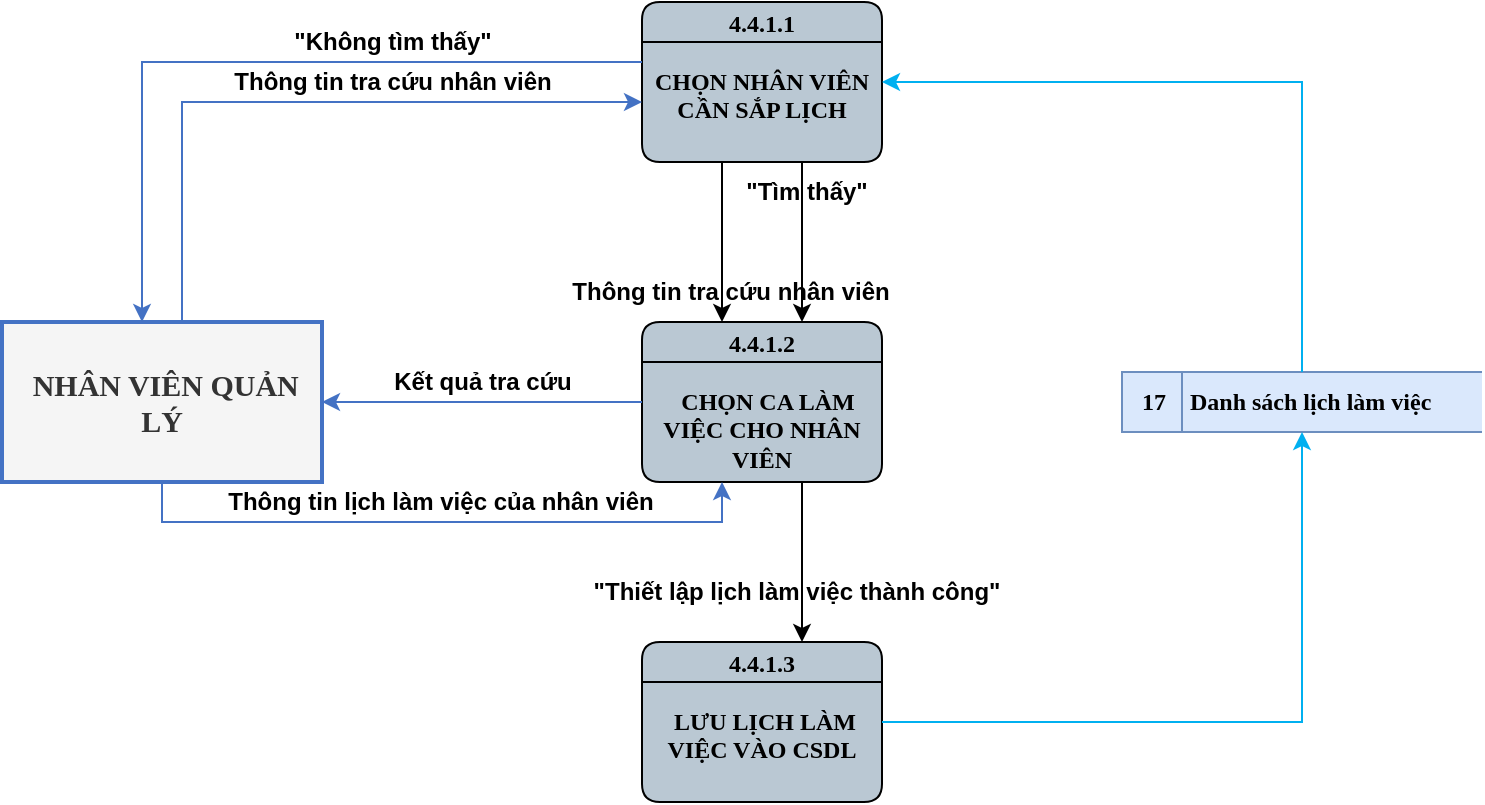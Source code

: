 <mxfile version="21.6.5" type="device" pages="4">
  <diagram name="4.4.1" id="JnvtpGT9tcLDdcPWGsW9">
    <mxGraphModel dx="1050" dy="671" grid="1" gridSize="10" guides="1" tooltips="1" connect="0" arrows="0" fold="1" page="0" pageScale="1" pageWidth="850" pageHeight="1100" math="0" shadow="0">
      <root>
        <mxCell id="0" />
        <mxCell id="1" parent="0" />
        <mxCell id="6uONqEX3iNk8hJRzGc-R-1" value="4.4.1.1&#xa;&#xa;CHỌN NHÂN VIÊN CẦN SẮP LỊCH" style="swimlane;fontStyle=1;childLayout=stackLayout;horizontal=1;startSize=20;fillColor=#bac8d3;horizontalStack=0;resizeParent=1;resizeParentMax=0;resizeLast=0;collapsible=0;marginBottom=0;swimlaneFillColor=#bac8d3;fontSize=12;whiteSpace=wrap;gradientColor=none;rounded=1;glass=0;verticalAlign=top;spacing=-1;fontFamily=Times New Roman;" parent="1" vertex="1">
          <mxGeometry x="480" y="320" width="120" height="80" as="geometry" />
        </mxCell>
        <mxCell id="6uONqEX3iNk8hJRzGc-R-2" value="&amp;nbsp;NHÂN VIÊN QUẢN LÝ" style="html=1;dashed=0;whiteSpace=wrap;fontStyle=1;fillColor=#f5f5f5;fontColor=#333333;strokeColor=#4472C4;strokeWidth=2;fontFamily=Times New Roman;fontSize=15;" parent="1" vertex="1">
          <mxGeometry x="160" y="480" width="160" height="80" as="geometry" />
        </mxCell>
        <mxCell id="6uONqEX3iNk8hJRzGc-R-3" value="17&lt;span style=&quot;white-space: pre;&quot;&gt;&#x9;&lt;/span&gt;Danh sách lịch làm việc" style="html=1;dashed=0;whiteSpace=wrap;shape=mxgraph.dfd.dataStoreID;align=left;spacingLeft=8;points=[[0,0],[0.5,0],[1,0],[0,0.5],[1,0.5],[0,1],[0.5,1],[1,1]];fontSize=12;verticalAlign=middle;fillColor=#dae8fc;fontStyle=1;labelBackgroundColor=none;fontFamily=Times New Roman;strokeColor=#6c8ebf;" parent="1" vertex="1">
          <mxGeometry x="720" y="505" width="180" height="30" as="geometry" />
        </mxCell>
        <mxCell id="6uONqEX3iNk8hJRzGc-R-7" value="4.4.1.2&#xa;&#xa;  CHỌN CA LÀM VIỆC CHO NHÂN VIÊN" style="swimlane;fontStyle=1;childLayout=stackLayout;horizontal=1;startSize=20;fillColor=#bac8d3;horizontalStack=0;resizeParent=1;resizeParentMax=0;resizeLast=0;collapsible=0;marginBottom=0;swimlaneFillColor=#bac8d3;fontSize=12;whiteSpace=wrap;gradientColor=none;rounded=1;glass=0;verticalAlign=top;spacing=-1;fontFamily=Times New Roman;" parent="1" vertex="1">
          <mxGeometry x="480" y="480" width="120" height="80" as="geometry" />
        </mxCell>
        <mxCell id="6uONqEX3iNk8hJRzGc-R-8" value="4.4.1.3&#xa;&#xa; LƯU LỊCH LÀM VIỆC VÀO CSDL" style="swimlane;fontStyle=1;childLayout=stackLayout;horizontal=1;startSize=20;fillColor=#bac8d3;horizontalStack=0;resizeParent=1;resizeParentMax=0;resizeLast=0;collapsible=0;marginBottom=0;swimlaneFillColor=#bac8d3;fontSize=12;whiteSpace=wrap;gradientColor=none;rounded=1;glass=0;verticalAlign=top;spacing=-1;fontFamily=Times New Roman;" parent="1" vertex="1">
          <mxGeometry x="480" y="640" width="120" height="80" as="geometry" />
        </mxCell>
        <mxCell id="6uONqEX3iNk8hJRzGc-R-9" value="" style="endArrow=classic;html=1;rounded=0;edgeStyle=orthogonalEdgeStyle;strokeColor=#4472C4;fontSize=15;jumpStyle=arc;fontFamily=Times New Roman;fontStyle=1;" parent="1" source="6uONqEX3iNk8hJRzGc-R-2" target="6uONqEX3iNk8hJRzGc-R-1" edge="1">
          <mxGeometry width="50" height="50" relative="1" as="geometry">
            <mxPoint x="200" y="460" as="sourcePoint" />
            <mxPoint x="430" y="340" as="targetPoint" />
            <Array as="points">
              <mxPoint x="250" y="370" />
            </Array>
          </mxGeometry>
        </mxCell>
        <mxCell id="6uONqEX3iNk8hJRzGc-R-11" value="" style="endArrow=classic;html=1;rounded=0;edgeStyle=orthogonalEdgeStyle;strokeColor=#4472C4;fontSize=15;jumpStyle=arc;fontFamily=Times New Roman;fontStyle=1;" parent="1" source="6uONqEX3iNk8hJRzGc-R-1" target="6uONqEX3iNk8hJRzGc-R-2" edge="1">
          <mxGeometry width="50" height="50" relative="1" as="geometry">
            <mxPoint x="490" y="360" as="sourcePoint" />
            <mxPoint x="240" y="490" as="targetPoint" />
            <Array as="points">
              <mxPoint x="230" y="350" />
            </Array>
          </mxGeometry>
        </mxCell>
        <mxCell id="6uONqEX3iNk8hJRzGc-R-12" value="" style="endArrow=classic;html=1;rounded=0;edgeStyle=orthogonalEdgeStyle;strokeColor=#00b0f0;fontSize=15;jumpStyle=arc;fontFamily=Times New Roman;fontStyle=1" parent="1" source="6uONqEX3iNk8hJRzGc-R-3" target="6uONqEX3iNk8hJRzGc-R-1" edge="1">
          <mxGeometry width="50" height="50" relative="1" as="geometry">
            <mxPoint x="810" y="515" as="sourcePoint" />
            <mxPoint x="610" y="355" as="targetPoint" />
            <Array as="points">
              <mxPoint x="810" y="360" />
            </Array>
          </mxGeometry>
        </mxCell>
        <mxCell id="6uONqEX3iNk8hJRzGc-R-13" value="&quot;Không tìm thấy&quot;" style="text;html=1;align=center;verticalAlign=middle;resizable=0;points=[];autosize=1;strokeColor=none;fillColor=none;fontSize=12;fontStyle=1" parent="1" vertex="1">
          <mxGeometry x="295" y="325" width="120" height="30" as="geometry" />
        </mxCell>
        <mxCell id="6uONqEX3iNk8hJRzGc-R-14" value="Thông tin tra cứu nhân viên" style="text;html=1;align=center;verticalAlign=middle;resizable=0;points=[];autosize=1;strokeColor=none;fillColor=none;fontSize=12;fontStyle=1" parent="1" vertex="1">
          <mxGeometry x="265" y="345" width="180" height="30" as="geometry" />
        </mxCell>
        <mxCell id="6uONqEX3iNk8hJRzGc-R-16" value="" style="endArrow=classic;html=1;rounded=0;edgeStyle=orthogonalEdgeStyle;strokeColor=#000000;fontSize=15;jumpStyle=arc;fontFamily=Times New Roman;fontStyle=1" parent="1" source="6uONqEX3iNk8hJRzGc-R-1" target="6uONqEX3iNk8hJRzGc-R-7" edge="1">
          <mxGeometry width="50" height="50" relative="1" as="geometry">
            <mxPoint x="810" y="515" as="sourcePoint" />
            <mxPoint x="610" y="380" as="targetPoint" />
            <Array as="points">
              <mxPoint x="560" y="440" />
              <mxPoint x="560" y="440" />
            </Array>
          </mxGeometry>
        </mxCell>
        <mxCell id="6uONqEX3iNk8hJRzGc-R-17" value="" style="endArrow=classic;html=1;rounded=0;edgeStyle=orthogonalEdgeStyle;strokeColor=#000000;fontSize=15;jumpStyle=arc;fontFamily=Times New Roman;fontStyle=1" parent="1" source="6uONqEX3iNk8hJRzGc-R-1" target="6uONqEX3iNk8hJRzGc-R-7" edge="1">
          <mxGeometry width="50" height="50" relative="1" as="geometry">
            <mxPoint x="520" y="400" as="sourcePoint" />
            <mxPoint x="520" y="480" as="targetPoint" />
            <Array as="points">
              <mxPoint x="520" y="440" />
              <mxPoint x="520" y="440" />
            </Array>
          </mxGeometry>
        </mxCell>
        <mxCell id="6uONqEX3iNk8hJRzGc-R-18" value="&quot;Tìm thấy&quot;" style="text;html=1;align=center;verticalAlign=middle;resizable=0;points=[];autosize=1;strokeColor=none;fillColor=none;fontSize=12;fontStyle=1" parent="1" vertex="1">
          <mxGeometry x="522" y="400" width="80" height="30" as="geometry" />
        </mxCell>
        <mxCell id="6uONqEX3iNk8hJRzGc-R-19" value="Thông tin tra cứu nhân viên" style="text;html=1;align=center;verticalAlign=middle;resizable=0;points=[];autosize=1;strokeColor=none;fillColor=none;fontSize=12;fontStyle=1" parent="1" vertex="1">
          <mxGeometry x="434" y="450" width="180" height="30" as="geometry" />
        </mxCell>
        <mxCell id="6uONqEX3iNk8hJRzGc-R-20" value="" style="endArrow=classic;html=1;rounded=0;edgeStyle=orthogonalEdgeStyle;strokeColor=#4472C4;fontSize=15;jumpStyle=arc;fontFamily=Times New Roman;fontStyle=1;" parent="1" source="6uONqEX3iNk8hJRzGc-R-7" target="6uONqEX3iNk8hJRzGc-R-2" edge="1">
          <mxGeometry width="50" height="50" relative="1" as="geometry">
            <mxPoint x="590" y="505" as="sourcePoint" />
            <mxPoint x="360" y="615" as="targetPoint" />
            <Array as="points">
              <mxPoint x="400" y="520" />
              <mxPoint x="400" y="520" />
            </Array>
          </mxGeometry>
        </mxCell>
        <mxCell id="6uONqEX3iNk8hJRzGc-R-21" value="Kết quả tra cứu" style="text;html=1;align=center;verticalAlign=middle;resizable=0;points=[];autosize=1;strokeColor=none;fillColor=none;fontSize=12;fontStyle=1" parent="1" vertex="1">
          <mxGeometry x="345" y="495" width="110" height="30" as="geometry" />
        </mxCell>
        <mxCell id="6uONqEX3iNk8hJRzGc-R-22" value="" style="endArrow=classic;html=1;rounded=0;edgeStyle=orthogonalEdgeStyle;strokeColor=#4472C4;fontSize=15;jumpStyle=arc;fontFamily=Times New Roman;fontStyle=1;" parent="1" source="6uONqEX3iNk8hJRzGc-R-2" target="6uONqEX3iNk8hJRzGc-R-7" edge="1">
          <mxGeometry width="50" height="50" relative="1" as="geometry">
            <mxPoint x="330" y="530" as="sourcePoint" />
            <mxPoint x="490" y="530" as="targetPoint" />
            <Array as="points">
              <mxPoint x="240" y="580" />
              <mxPoint x="520" y="580" />
            </Array>
          </mxGeometry>
        </mxCell>
        <mxCell id="6uONqEX3iNk8hJRzGc-R-23" value="Thông tin lịch làm việc của nhân viên" style="text;html=1;align=center;verticalAlign=middle;resizable=0;points=[];autosize=1;strokeColor=none;fillColor=none;fontSize=12;fontStyle=1" parent="1" vertex="1">
          <mxGeometry x="259" y="555" width="240" height="30" as="geometry" />
        </mxCell>
        <mxCell id="6uONqEX3iNk8hJRzGc-R-24" value="" style="endArrow=classic;html=1;rounded=0;edgeStyle=orthogonalEdgeStyle;strokeColor=#000000;fontSize=15;jumpStyle=arc;fontFamily=Times New Roman;fontStyle=1" parent="1" source="6uONqEX3iNk8hJRzGc-R-7" target="6uONqEX3iNk8hJRzGc-R-8" edge="1">
          <mxGeometry width="50" height="50" relative="1" as="geometry">
            <mxPoint x="561.58" y="560" as="sourcePoint" />
            <mxPoint x="561.58" y="640" as="targetPoint" />
            <Array as="points">
              <mxPoint x="560" y="600" />
              <mxPoint x="560" y="600" />
            </Array>
          </mxGeometry>
        </mxCell>
        <mxCell id="6uONqEX3iNk8hJRzGc-R-25" value="&quot;Thiết lập lịch làm việc thành công&quot;" style="text;html=1;align=center;verticalAlign=middle;resizable=0;points=[];autosize=1;strokeColor=none;fillColor=none;fontSize=12;fontStyle=1" parent="1" vertex="1">
          <mxGeometry x="442" y="600" width="230" height="30" as="geometry" />
        </mxCell>
        <mxCell id="6uONqEX3iNk8hJRzGc-R-26" value="" style="endArrow=classic;html=1;rounded=0;edgeStyle=orthogonalEdgeStyle;strokeColor=#00b0f0;fontSize=15;jumpStyle=arc;fontFamily=Times New Roman;fontStyle=1" parent="1" source="6uONqEX3iNk8hJRzGc-R-8" target="6uONqEX3iNk8hJRzGc-R-3" edge="1">
          <mxGeometry width="50" height="50" relative="1" as="geometry">
            <mxPoint x="880" y="745" as="sourcePoint" />
            <mxPoint x="680" y="610" as="targetPoint" />
            <Array as="points">
              <mxPoint x="810" y="680" />
            </Array>
          </mxGeometry>
        </mxCell>
      </root>
    </mxGraphModel>
  </diagram>
  <diagram id="v4bJjH0k2Km1mgT4GBf-" name="4.4.2">
    <mxGraphModel dx="1050" dy="671" grid="1" gridSize="10" guides="1" tooltips="1" connect="0" arrows="0" fold="1" page="0" pageScale="1" pageWidth="850" pageHeight="1100" math="0" shadow="0">
      <root>
        <mxCell id="0" />
        <mxCell id="1" parent="0" />
        <mxCell id="IzrrSPhN7uE3m-Xx5u86-1" value="4.4.2.1&#xa;&#xa;TÌM NHÂN VIÊN CẦN CHỈNH SỬA LỊCH" style="swimlane;fontStyle=1;childLayout=stackLayout;horizontal=1;startSize=20;fillColor=#bac8d3;horizontalStack=0;resizeParent=1;resizeParentMax=0;resizeLast=0;collapsible=0;marginBottom=0;swimlaneFillColor=#bac8d3;fontSize=12;whiteSpace=wrap;gradientColor=none;rounded=1;glass=0;verticalAlign=top;spacing=-1;fontFamily=Times New Roman;" parent="1" vertex="1">
          <mxGeometry x="480" y="320" width="120" height="80" as="geometry" />
        </mxCell>
        <mxCell id="IzrrSPhN7uE3m-Xx5u86-2" value="&amp;nbsp;NHÂN VIÊN QUẢN LÝ" style="html=1;dashed=0;whiteSpace=wrap;fontStyle=1;fillColor=#f5f5f5;fontColor=#333333;strokeColor=#4472C4;strokeWidth=2;fontFamily=Times New Roman;fontSize=15;" parent="1" vertex="1">
          <mxGeometry x="160" y="400" width="160" height="80" as="geometry" />
        </mxCell>
        <mxCell id="IzrrSPhN7uE3m-Xx5u86-3" value="17&lt;span style=&quot;white-space: pre;&quot;&gt;&#x9;&lt;/span&gt;Danh sách lịch làm việc" style="html=1;dashed=0;whiteSpace=wrap;shape=mxgraph.dfd.dataStoreID;align=left;spacingLeft=8;points=[[0,0],[0.5,0],[1,0],[0,0.5],[1,0.5],[0,1],[0.5,1],[1,1]];fontSize=12;verticalAlign=middle;fillColor=#dae8fc;fontStyle=1;labelBackgroundColor=none;fontFamily=Times New Roman;strokeColor=#6c8ebf;" parent="1" vertex="1">
          <mxGeometry x="720" y="425" width="180" height="30" as="geometry" />
        </mxCell>
        <mxCell id="IzrrSPhN7uE3m-Xx5u86-4" value="" style="endArrow=classic;html=1;rounded=0;edgeStyle=orthogonalEdgeStyle;strokeColor=#00b0f0;fontSize=15;jumpStyle=arc;fontFamily=Times New Roman;fontStyle=1" parent="1" source="IzrrSPhN7uE3m-Xx5u86-3" target="IzrrSPhN7uE3m-Xx5u86-1" edge="1">
          <mxGeometry width="50" height="50" relative="1" as="geometry">
            <mxPoint x="850" y="500" as="sourcePoint" />
            <mxPoint x="640" y="355" as="targetPoint" />
            <Array as="points">
              <mxPoint x="810" y="360" />
            </Array>
          </mxGeometry>
        </mxCell>
        <mxCell id="IzrrSPhN7uE3m-Xx5u86-5" value="" style="endArrow=classic;html=1;rounded=0;edgeStyle=orthogonalEdgeStyle;strokeColor=#000000;fontSize=15;jumpStyle=arc;fontFamily=Times New Roman;fontStyle=1" parent="1" source="IzrrSPhN7uE3m-Xx5u86-1" target="IzrrSPhN7uE3m-Xx5u86-8" edge="1">
          <mxGeometry width="50" height="50" relative="1" as="geometry">
            <mxPoint x="539.58" y="410" as="sourcePoint" />
            <mxPoint x="539.58" y="490" as="targetPoint" />
            <Array as="points">
              <mxPoint x="560" y="440" />
              <mxPoint x="560" y="440" />
            </Array>
          </mxGeometry>
        </mxCell>
        <mxCell id="IzrrSPhN7uE3m-Xx5u86-6" value="" style="endArrow=classic;html=1;rounded=0;edgeStyle=orthogonalEdgeStyle;strokeColor=#4472C4;fontSize=15;jumpStyle=arc;fontFamily=Times New Roman;fontStyle=1;" parent="1" source="IzrrSPhN7uE3m-Xx5u86-2" target="IzrrSPhN7uE3m-Xx5u86-1" edge="1">
          <mxGeometry width="50" height="50" relative="1" as="geometry">
            <mxPoint x="270" y="380" as="sourcePoint" />
            <mxPoint x="430" y="380" as="targetPoint" />
            <Array as="points">
              <mxPoint x="260" y="370" />
            </Array>
          </mxGeometry>
        </mxCell>
        <mxCell id="IzrrSPhN7uE3m-Xx5u86-7" value="Thông tin tra cứu nhân viên" style="text;html=1;align=center;verticalAlign=middle;resizable=0;points=[];autosize=1;strokeColor=none;fillColor=none;fontSize=12;fontStyle=1" parent="1" vertex="1">
          <mxGeometry x="265" y="345" width="180" height="30" as="geometry" />
        </mxCell>
        <mxCell id="IzrrSPhN7uE3m-Xx5u86-8" value="4.4.2.2&#xa;&#xa;CẬP NHẬT LỊCH LÀM VIỆC NHÂN VIÊN" style="swimlane;fontStyle=1;childLayout=stackLayout;horizontal=1;startSize=20;fillColor=#bac8d3;horizontalStack=0;resizeParent=1;resizeParentMax=0;resizeLast=0;collapsible=0;marginBottom=0;swimlaneFillColor=#bac8d3;fontSize=12;whiteSpace=wrap;gradientColor=none;rounded=1;glass=0;verticalAlign=top;spacing=-1;fontFamily=Times New Roman;" parent="1" vertex="1">
          <mxGeometry x="480" y="480" width="120" height="80" as="geometry" />
        </mxCell>
        <mxCell id="IzrrSPhN7uE3m-Xx5u86-9" value="" style="endArrow=classic;html=1;rounded=0;edgeStyle=orthogonalEdgeStyle;strokeColor=#000000;fontSize=15;jumpStyle=arc;fontFamily=Times New Roman;fontStyle=1" parent="1" source="IzrrSPhN7uE3m-Xx5u86-1" target="IzrrSPhN7uE3m-Xx5u86-8" edge="1">
          <mxGeometry width="50" height="50" relative="1" as="geometry">
            <mxPoint x="520" y="400" as="sourcePoint" />
            <mxPoint x="520" y="480" as="targetPoint" />
            <Array as="points">
              <mxPoint x="520" y="440" />
              <mxPoint x="520" y="440" />
            </Array>
          </mxGeometry>
        </mxCell>
        <mxCell id="IzrrSPhN7uE3m-Xx5u86-10" value="" style="endArrow=classic;html=1;rounded=0;edgeStyle=orthogonalEdgeStyle;strokeColor=#4472C4;fontSize=15;jumpStyle=arc;fontFamily=Times New Roman;fontStyle=1;" parent="1" source="IzrrSPhN7uE3m-Xx5u86-1" target="IzrrSPhN7uE3m-Xx5u86-2" edge="1">
          <mxGeometry width="50" height="50" relative="1" as="geometry">
            <mxPoint x="450" y="350" as="sourcePoint" />
            <mxPoint x="230" y="380" as="targetPoint" />
            <Array as="points">
              <mxPoint x="220" y="350" />
            </Array>
          </mxGeometry>
        </mxCell>
        <mxCell id="IzrrSPhN7uE3m-Xx5u86-11" value="&quot;Không tìm thấy&quot;" style="text;html=1;align=center;verticalAlign=middle;resizable=0;points=[];autosize=1;strokeColor=none;fillColor=none;fontSize=12;fontStyle=1" parent="1" vertex="1">
          <mxGeometry x="295" y="325" width="120" height="30" as="geometry" />
        </mxCell>
        <mxCell id="IzrrSPhN7uE3m-Xx5u86-12" value="&quot;Tìm thấy&quot;" style="text;html=1;align=center;verticalAlign=middle;resizable=0;points=[];autosize=1;strokeColor=none;fillColor=none;fontSize=12;fontStyle=1" parent="1" vertex="1">
          <mxGeometry x="522" y="400" width="80" height="30" as="geometry" />
        </mxCell>
        <mxCell id="IzrrSPhN7uE3m-Xx5u86-13" value="Thông tin tra cứu nhân viên" style="text;html=1;align=center;verticalAlign=middle;resizable=0;points=[];autosize=1;strokeColor=none;fillColor=none;fontSize=12;fontStyle=1" parent="1" vertex="1">
          <mxGeometry x="434" y="450" width="180" height="30" as="geometry" />
        </mxCell>
        <mxCell id="IzrrSPhN7uE3m-Xx5u86-14" value="" style="endArrow=classic;html=1;rounded=0;edgeStyle=orthogonalEdgeStyle;strokeColor=#4472C4;fontSize=15;jumpStyle=arc;fontFamily=Times New Roman;fontStyle=1;" parent="1" source="IzrrSPhN7uE3m-Xx5u86-2" target="IzrrSPhN7uE3m-Xx5u86-8" edge="1">
          <mxGeometry width="50" height="50" relative="1" as="geometry">
            <mxPoint x="260" y="535" as="sourcePoint" />
            <mxPoint x="480" y="505" as="targetPoint" />
            <Array as="points">
              <mxPoint x="260" y="510" />
            </Array>
          </mxGeometry>
        </mxCell>
        <mxCell id="IzrrSPhN7uE3m-Xx5u86-15" value="" style="endArrow=classic;html=1;rounded=0;edgeStyle=orthogonalEdgeStyle;strokeColor=#4472C4;fontSize=15;jumpStyle=arc;fontFamily=Times New Roman;fontStyle=1;" parent="1" source="IzrrSPhN7uE3m-Xx5u86-8" target="IzrrSPhN7uE3m-Xx5u86-2" edge="1">
          <mxGeometry width="50" height="50" relative="1" as="geometry">
            <mxPoint x="440" y="525" as="sourcePoint" />
            <mxPoint x="220" y="500" as="targetPoint" />
            <Array as="points">
              <mxPoint x="220" y="530" />
            </Array>
          </mxGeometry>
        </mxCell>
        <mxCell id="IzrrSPhN7uE3m-Xx5u86-16" value="Thông tin lịch làm việc mới của nhân viên" style="text;html=1;align=center;verticalAlign=middle;resizable=0;points=[];autosize=1;strokeColor=none;fillColor=none;fontSize=12;fontStyle=1" parent="1" vertex="1">
          <mxGeometry x="230" y="485" width="260" height="30" as="geometry" />
        </mxCell>
        <mxCell id="IzrrSPhN7uE3m-Xx5u86-17" value="Kết quả tra cứu nhân viên" style="text;html=1;align=center;verticalAlign=middle;resizable=0;points=[];autosize=1;strokeColor=none;fillColor=none;fontSize=12;fontStyle=1" parent="1" vertex="1">
          <mxGeometry x="270" y="505" width="170" height="30" as="geometry" />
        </mxCell>
        <mxCell id="IzrrSPhN7uE3m-Xx5u86-18" value="" style="endArrow=classic;html=1;rounded=0;edgeStyle=orthogonalEdgeStyle;strokeColor=#00b0f0;fontSize=15;jumpStyle=arc;fontFamily=Times New Roman;fontStyle=1" parent="1" source="IzrrSPhN7uE3m-Xx5u86-3" target="IzrrSPhN7uE3m-Xx5u86-8" edge="1">
          <mxGeometry width="50" height="50" relative="1" as="geometry">
            <mxPoint x="840" y="550" as="sourcePoint" />
            <mxPoint x="630" y="485" as="targetPoint" />
            <Array as="points">
              <mxPoint x="800" y="510" />
            </Array>
          </mxGeometry>
        </mxCell>
        <mxCell id="IzrrSPhN7uE3m-Xx5u86-19" value="" style="endArrow=classic;html=1;rounded=0;edgeStyle=orthogonalEdgeStyle;strokeColor=#00b0f0;fontSize=15;jumpStyle=arc;fontFamily=Times New Roman;fontStyle=1" parent="1" source="IzrrSPhN7uE3m-Xx5u86-8" target="IzrrSPhN7uE3m-Xx5u86-3" edge="1">
          <mxGeometry width="50" height="50" relative="1" as="geometry">
            <mxPoint x="610" y="520" as="sourcePoint" />
            <mxPoint x="810" y="465" as="targetPoint" />
            <Array as="points">
              <mxPoint x="820" y="530" />
            </Array>
          </mxGeometry>
        </mxCell>
      </root>
    </mxGraphModel>
  </diagram>
  <diagram id="9a6Mp2pnD1gN9Z0QHVOQ" name="4.4.3">
    <mxGraphModel dx="1050" dy="671" grid="1" gridSize="10" guides="1" tooltips="1" connect="0" arrows="0" fold="1" page="0" pageScale="1" pageWidth="850" pageHeight="1100" math="0" shadow="0">
      <root>
        <mxCell id="0" />
        <mxCell id="1" parent="0" />
        <mxCell id="CO_0ZxkutQb0IZOQ1QrQ-1" value="4.4.3.1&#xa;&#xa;TÌM NHÂN VIÊN CẦN XÓA LỊCH" style="swimlane;fontStyle=1;childLayout=stackLayout;horizontal=1;startSize=20;fillColor=#bac8d3;horizontalStack=0;resizeParent=1;resizeParentMax=0;resizeLast=0;collapsible=0;marginBottom=0;swimlaneFillColor=#bac8d3;fontSize=12;whiteSpace=wrap;gradientColor=none;rounded=1;glass=0;verticalAlign=top;spacing=-1;fontFamily=Times New Roman;" parent="1" vertex="1">
          <mxGeometry x="480" y="320" width="120" height="80" as="geometry" />
        </mxCell>
        <mxCell id="CO_0ZxkutQb0IZOQ1QrQ-2" value="&amp;nbsp;NHÂN VIÊN QUẢN LÝ" style="html=1;dashed=0;whiteSpace=wrap;fontStyle=1;fillColor=#f5f5f5;fontColor=#333333;strokeColor=#4472C4;strokeWidth=2;fontFamily=Times New Roman;fontSize=15;" parent="1" vertex="1">
          <mxGeometry x="160" y="400" width="160" height="80" as="geometry" />
        </mxCell>
        <mxCell id="CO_0ZxkutQb0IZOQ1QrQ-3" value="17&lt;span style=&quot;white-space: pre;&quot;&gt;&#x9;&lt;/span&gt;Danh sách lịch làm việc" style="html=1;dashed=0;whiteSpace=wrap;shape=mxgraph.dfd.dataStoreID;align=left;spacingLeft=8;points=[[0,0],[0.5,0],[1,0],[0,0.5],[1,0.5],[0,1],[0.5,1],[1,1]];fontSize=12;verticalAlign=middle;fillColor=#dae8fc;fontStyle=1;labelBackgroundColor=none;fontFamily=Times New Roman;strokeColor=#6c8ebf;" parent="1" vertex="1">
          <mxGeometry x="720" y="425" width="180" height="30" as="geometry" />
        </mxCell>
        <mxCell id="CO_0ZxkutQb0IZOQ1QrQ-4" value="" style="endArrow=classic;html=1;rounded=0;edgeStyle=orthogonalEdgeStyle;strokeColor=#00b0f0;fontSize=15;jumpStyle=arc;fontFamily=Times New Roman;fontStyle=1" parent="1" source="CO_0ZxkutQb0IZOQ1QrQ-3" target="CO_0ZxkutQb0IZOQ1QrQ-1" edge="1">
          <mxGeometry width="50" height="50" relative="1" as="geometry">
            <mxPoint x="850" y="500" as="sourcePoint" />
            <mxPoint x="640" y="355" as="targetPoint" />
            <Array as="points">
              <mxPoint x="810" y="360" />
            </Array>
          </mxGeometry>
        </mxCell>
        <mxCell id="CO_0ZxkutQb0IZOQ1QrQ-5" value="" style="endArrow=classic;html=1;rounded=0;edgeStyle=orthogonalEdgeStyle;strokeColor=#000000;fontSize=15;jumpStyle=arc;fontFamily=Times New Roman;fontStyle=1" parent="1" source="CO_0ZxkutQb0IZOQ1QrQ-1" target="CO_0ZxkutQb0IZOQ1QrQ-8" edge="1">
          <mxGeometry width="50" height="50" relative="1" as="geometry">
            <mxPoint x="539.58" y="410" as="sourcePoint" />
            <mxPoint x="539.58" y="490" as="targetPoint" />
            <Array as="points">
              <mxPoint x="560" y="440" />
              <mxPoint x="560" y="440" />
            </Array>
          </mxGeometry>
        </mxCell>
        <mxCell id="CO_0ZxkutQb0IZOQ1QrQ-6" value="" style="endArrow=classic;html=1;rounded=0;edgeStyle=orthogonalEdgeStyle;strokeColor=#4472C4;fontSize=15;jumpStyle=arc;fontFamily=Times New Roman;fontStyle=1;" parent="1" source="CO_0ZxkutQb0IZOQ1QrQ-2" target="CO_0ZxkutQb0IZOQ1QrQ-1" edge="1">
          <mxGeometry width="50" height="50" relative="1" as="geometry">
            <mxPoint x="270" y="380" as="sourcePoint" />
            <mxPoint x="430" y="380" as="targetPoint" />
            <Array as="points">
              <mxPoint x="260" y="370" />
            </Array>
          </mxGeometry>
        </mxCell>
        <mxCell id="CO_0ZxkutQb0IZOQ1QrQ-7" value="Thông tin tra cứu nhân viên" style="text;html=1;align=center;verticalAlign=middle;resizable=0;points=[];autosize=1;strokeColor=none;fillColor=none;fontSize=12;fontStyle=1" parent="1" vertex="1">
          <mxGeometry x="265" y="345" width="180" height="30" as="geometry" />
        </mxCell>
        <mxCell id="CO_0ZxkutQb0IZOQ1QrQ-8" value="4.4.3.2&#xa;&#xa; XÓA LỊCH LÀM VIỆC NHÂN VIÊN" style="swimlane;fontStyle=1;childLayout=stackLayout;horizontal=1;startSize=20;fillColor=#bac8d3;horizontalStack=0;resizeParent=1;resizeParentMax=0;resizeLast=0;collapsible=0;marginBottom=0;swimlaneFillColor=#bac8d3;fontSize=12;whiteSpace=wrap;gradientColor=none;rounded=1;glass=0;verticalAlign=top;spacing=-1;fontFamily=Times New Roman;" parent="1" vertex="1">
          <mxGeometry x="480" y="480" width="120" height="80" as="geometry" />
        </mxCell>
        <mxCell id="CO_0ZxkutQb0IZOQ1QrQ-9" value="" style="endArrow=classic;html=1;rounded=0;edgeStyle=orthogonalEdgeStyle;strokeColor=#000000;fontSize=15;jumpStyle=arc;fontFamily=Times New Roman;fontStyle=1" parent="1" source="CO_0ZxkutQb0IZOQ1QrQ-1" target="CO_0ZxkutQb0IZOQ1QrQ-8" edge="1">
          <mxGeometry width="50" height="50" relative="1" as="geometry">
            <mxPoint x="520" y="400" as="sourcePoint" />
            <mxPoint x="520" y="480" as="targetPoint" />
            <Array as="points">
              <mxPoint x="520" y="440" />
              <mxPoint x="520" y="440" />
            </Array>
          </mxGeometry>
        </mxCell>
        <mxCell id="CO_0ZxkutQb0IZOQ1QrQ-10" value="" style="endArrow=classic;html=1;rounded=0;edgeStyle=orthogonalEdgeStyle;strokeColor=#4472C4;fontSize=15;jumpStyle=arc;fontFamily=Times New Roman;fontStyle=1;" parent="1" source="CO_0ZxkutQb0IZOQ1QrQ-1" target="CO_0ZxkutQb0IZOQ1QrQ-2" edge="1">
          <mxGeometry width="50" height="50" relative="1" as="geometry">
            <mxPoint x="450" y="350" as="sourcePoint" />
            <mxPoint x="230" y="380" as="targetPoint" />
            <Array as="points">
              <mxPoint x="220" y="350" />
            </Array>
          </mxGeometry>
        </mxCell>
        <mxCell id="CO_0ZxkutQb0IZOQ1QrQ-11" value="&quot;Không tìm thấy&quot;" style="text;html=1;align=center;verticalAlign=middle;resizable=0;points=[];autosize=1;strokeColor=none;fillColor=none;fontSize=12;fontStyle=1" parent="1" vertex="1">
          <mxGeometry x="295" y="325" width="120" height="30" as="geometry" />
        </mxCell>
        <mxCell id="CO_0ZxkutQb0IZOQ1QrQ-12" value="&quot;Tìm thấy&quot;" style="text;html=1;align=center;verticalAlign=middle;resizable=0;points=[];autosize=1;strokeColor=none;fillColor=none;fontSize=12;fontStyle=1" parent="1" vertex="1">
          <mxGeometry x="522" y="400" width="80" height="30" as="geometry" />
        </mxCell>
        <mxCell id="CO_0ZxkutQb0IZOQ1QrQ-13" value="Thông tin tra cứu nhân viên" style="text;html=1;align=center;verticalAlign=middle;resizable=0;points=[];autosize=1;strokeColor=none;fillColor=none;fontSize=12;fontStyle=1" parent="1" vertex="1">
          <mxGeometry x="434" y="450" width="180" height="30" as="geometry" />
        </mxCell>
        <mxCell id="CO_0ZxkutQb0IZOQ1QrQ-14" value="" style="endArrow=classic;html=1;rounded=0;edgeStyle=orthogonalEdgeStyle;strokeColor=#4472C4;fontSize=15;jumpStyle=arc;fontFamily=Times New Roman;fontStyle=1;" parent="1" source="CO_0ZxkutQb0IZOQ1QrQ-2" target="CO_0ZxkutQb0IZOQ1QrQ-8" edge="1">
          <mxGeometry width="50" height="50" relative="1" as="geometry">
            <mxPoint x="260" y="535" as="sourcePoint" />
            <mxPoint x="480" y="505" as="targetPoint" />
            <Array as="points">
              <mxPoint x="260" y="510" />
            </Array>
          </mxGeometry>
        </mxCell>
        <mxCell id="CO_0ZxkutQb0IZOQ1QrQ-15" value="" style="endArrow=classic;html=1;rounded=0;edgeStyle=orthogonalEdgeStyle;strokeColor=#4472C4;fontSize=15;jumpStyle=arc;fontFamily=Times New Roman;fontStyle=1;" parent="1" source="CO_0ZxkutQb0IZOQ1QrQ-8" target="CO_0ZxkutQb0IZOQ1QrQ-2" edge="1">
          <mxGeometry width="50" height="50" relative="1" as="geometry">
            <mxPoint x="440" y="525" as="sourcePoint" />
            <mxPoint x="220" y="500" as="targetPoint" />
            <Array as="points">
              <mxPoint x="220" y="530" />
            </Array>
          </mxGeometry>
        </mxCell>
        <mxCell id="CO_0ZxkutQb0IZOQ1QrQ-16" value="Danh sách sau khi xóa" style="text;html=1;align=center;verticalAlign=middle;resizable=0;points=[];autosize=1;strokeColor=none;fillColor=none;fontSize=12;fontStyle=1" parent="1" vertex="1">
          <mxGeometry x="285" y="485" width="150" height="30" as="geometry" />
        </mxCell>
        <mxCell id="CO_0ZxkutQb0IZOQ1QrQ-17" value="Kết quả tra cứu nhân viên" style="text;html=1;align=center;verticalAlign=middle;resizable=0;points=[];autosize=1;strokeColor=none;fillColor=none;fontSize=12;fontStyle=1" parent="1" vertex="1">
          <mxGeometry x="270" y="505" width="170" height="30" as="geometry" />
        </mxCell>
        <mxCell id="CO_0ZxkutQb0IZOQ1QrQ-18" value="" style="endArrow=classic;html=1;rounded=0;edgeStyle=orthogonalEdgeStyle;strokeColor=#00b0f0;fontSize=15;jumpStyle=arc;fontFamily=Times New Roman;fontStyle=1" parent="1" source="CO_0ZxkutQb0IZOQ1QrQ-3" target="CO_0ZxkutQb0IZOQ1QrQ-8" edge="1">
          <mxGeometry width="50" height="50" relative="1" as="geometry">
            <mxPoint x="840" y="550" as="sourcePoint" />
            <mxPoint x="630" y="485" as="targetPoint" />
            <Array as="points">
              <mxPoint x="800" y="510" />
            </Array>
          </mxGeometry>
        </mxCell>
        <mxCell id="CO_0ZxkutQb0IZOQ1QrQ-19" value="" style="endArrow=classic;html=1;rounded=0;edgeStyle=orthogonalEdgeStyle;strokeColor=#00b0f0;fontSize=15;jumpStyle=arc;fontFamily=Times New Roman;fontStyle=1" parent="1" source="CO_0ZxkutQb0IZOQ1QrQ-8" target="CO_0ZxkutQb0IZOQ1QrQ-3" edge="1">
          <mxGeometry width="50" height="50" relative="1" as="geometry">
            <mxPoint x="610" y="520" as="sourcePoint" />
            <mxPoint x="810" y="465" as="targetPoint" />
            <Array as="points">
              <mxPoint x="820" y="530" />
            </Array>
          </mxGeometry>
        </mxCell>
      </root>
    </mxGraphModel>
  </diagram>
  <diagram id="pbW3yE1s25gEJE04nlZm" name="4.4.4">
    <mxGraphModel dx="1050" dy="671" grid="1" gridSize="10" guides="1" tooltips="1" connect="0" arrows="0" fold="1" page="0" pageScale="1" pageWidth="850" pageHeight="1100" math="0" shadow="0">
      <root>
        <mxCell id="0" />
        <mxCell id="1" parent="0" />
        <mxCell id="f1WG5xwjJIjv7imzD-2n-1" value="4.4.4.1&#xa;&#xa;CHỌN NHÂN VIÊN CẦN XEM LỊCH" style="swimlane;fontStyle=1;childLayout=stackLayout;horizontal=1;startSize=20;fillColor=#bac8d3;horizontalStack=0;resizeParent=1;resizeParentMax=0;resizeLast=0;collapsible=0;marginBottom=0;swimlaneFillColor=#bac8d3;fontSize=12;whiteSpace=wrap;gradientColor=none;rounded=1;glass=0;verticalAlign=top;spacing=-1;fontFamily=Times New Roman;" parent="1" vertex="1">
          <mxGeometry x="480" y="320" width="120" height="80" as="geometry" />
        </mxCell>
        <mxCell id="f1WG5xwjJIjv7imzD-2n-2" value="&amp;nbsp;NHÂN VIÊN QUẢN LÝ" style="html=1;dashed=0;whiteSpace=wrap;fontStyle=1;fillColor=#f5f5f5;fontColor=#333333;strokeColor=#4472C4;strokeWidth=2;fontFamily=Times New Roman;fontSize=15;" parent="1" vertex="1">
          <mxGeometry x="160" y="400" width="160" height="80" as="geometry" />
        </mxCell>
        <mxCell id="f1WG5xwjJIjv7imzD-2n-3" value="17&lt;span style=&quot;white-space: pre;&quot;&gt;&#x9;&lt;/span&gt;Danh sách lịch làm việc" style="html=1;dashed=0;whiteSpace=wrap;shape=mxgraph.dfd.dataStoreID;align=left;spacingLeft=8;points=[[0,0],[0.5,0],[1,0],[0,0.5],[1,0.5],[0,1],[0.5,1],[1,1]];fontSize=12;verticalAlign=middle;fillColor=#dae8fc;fontStyle=1;labelBackgroundColor=none;fontFamily=Times New Roman;strokeColor=#6c8ebf;" parent="1" vertex="1">
          <mxGeometry x="720" y="425" width="180" height="30" as="geometry" />
        </mxCell>
        <mxCell id="f1WG5xwjJIjv7imzD-2n-4" value="" style="endArrow=classic;html=1;rounded=0;edgeStyle=orthogonalEdgeStyle;strokeColor=#00b0f0;fontSize=15;jumpStyle=arc;fontFamily=Times New Roman;fontStyle=1" parent="1" source="f1WG5xwjJIjv7imzD-2n-3" target="f1WG5xwjJIjv7imzD-2n-1" edge="1">
          <mxGeometry width="50" height="50" relative="1" as="geometry">
            <mxPoint x="850" y="500" as="sourcePoint" />
            <mxPoint x="640" y="355" as="targetPoint" />
            <Array as="points">
              <mxPoint x="810" y="360" />
            </Array>
          </mxGeometry>
        </mxCell>
        <mxCell id="f1WG5xwjJIjv7imzD-2n-5" value="" style="endArrow=classic;html=1;rounded=0;edgeStyle=orthogonalEdgeStyle;strokeColor=#000000;fontSize=15;jumpStyle=arc;fontFamily=Times New Roman;fontStyle=1" parent="1" source="f1WG5xwjJIjv7imzD-2n-1" target="f1WG5xwjJIjv7imzD-2n-8" edge="1">
          <mxGeometry width="50" height="50" relative="1" as="geometry">
            <mxPoint x="539.58" y="410" as="sourcePoint" />
            <mxPoint x="539.58" y="490" as="targetPoint" />
            <Array as="points">
              <mxPoint x="560" y="440" />
              <mxPoint x="560" y="440" />
            </Array>
          </mxGeometry>
        </mxCell>
        <mxCell id="f1WG5xwjJIjv7imzD-2n-6" value="" style="endArrow=classic;html=1;rounded=0;edgeStyle=orthogonalEdgeStyle;strokeColor=#4472C4;fontSize=15;jumpStyle=arc;fontFamily=Times New Roman;fontStyle=1;" parent="1" source="f1WG5xwjJIjv7imzD-2n-2" target="f1WG5xwjJIjv7imzD-2n-1" edge="1">
          <mxGeometry width="50" height="50" relative="1" as="geometry">
            <mxPoint x="270" y="380" as="sourcePoint" />
            <mxPoint x="430" y="380" as="targetPoint" />
            <Array as="points">
              <mxPoint x="260" y="370" />
            </Array>
          </mxGeometry>
        </mxCell>
        <mxCell id="f1WG5xwjJIjv7imzD-2n-7" value="Thông tin tra cứu nhân viên" style="text;html=1;align=center;verticalAlign=middle;resizable=0;points=[];autosize=1;strokeColor=none;fillColor=none;fontSize=12;fontStyle=1" parent="1" vertex="1">
          <mxGeometry x="265" y="345" width="180" height="30" as="geometry" />
        </mxCell>
        <mxCell id="f1WG5xwjJIjv7imzD-2n-8" value="4.4.4.2&#xa;&#xa;  HIỂN THỊ LỊCH LÀM VIỆC CỦA NHÂN VIÊN" style="swimlane;fontStyle=1;childLayout=stackLayout;horizontal=1;startSize=20;fillColor=#bac8d3;horizontalStack=0;resizeParent=1;resizeParentMax=0;resizeLast=0;collapsible=0;marginBottom=0;swimlaneFillColor=#bac8d3;fontSize=12;whiteSpace=wrap;gradientColor=none;rounded=1;glass=0;verticalAlign=top;spacing=-1;fontFamily=Times New Roman;" parent="1" vertex="1">
          <mxGeometry x="480" y="480" width="120" height="80" as="geometry" />
        </mxCell>
        <mxCell id="f1WG5xwjJIjv7imzD-2n-9" value="" style="endArrow=classic;html=1;rounded=0;edgeStyle=orthogonalEdgeStyle;strokeColor=#000000;fontSize=15;jumpStyle=arc;fontFamily=Times New Roman;fontStyle=1" parent="1" source="f1WG5xwjJIjv7imzD-2n-1" target="f1WG5xwjJIjv7imzD-2n-8" edge="1">
          <mxGeometry width="50" height="50" relative="1" as="geometry">
            <mxPoint x="520" y="400" as="sourcePoint" />
            <mxPoint x="520" y="480" as="targetPoint" />
            <Array as="points">
              <mxPoint x="520" y="440" />
              <mxPoint x="520" y="440" />
            </Array>
          </mxGeometry>
        </mxCell>
        <mxCell id="f1WG5xwjJIjv7imzD-2n-10" value="" style="endArrow=classic;html=1;rounded=0;edgeStyle=orthogonalEdgeStyle;strokeColor=#4472C4;fontSize=15;jumpStyle=arc;fontFamily=Times New Roman;fontStyle=1;" parent="1" source="f1WG5xwjJIjv7imzD-2n-1" target="f1WG5xwjJIjv7imzD-2n-2" edge="1">
          <mxGeometry width="50" height="50" relative="1" as="geometry">
            <mxPoint x="450" y="350" as="sourcePoint" />
            <mxPoint x="230" y="380" as="targetPoint" />
            <Array as="points">
              <mxPoint x="220" y="350" />
            </Array>
          </mxGeometry>
        </mxCell>
        <mxCell id="f1WG5xwjJIjv7imzD-2n-11" value="&quot;Không tìm thấy&quot;" style="text;html=1;align=center;verticalAlign=middle;resizable=0;points=[];autosize=1;strokeColor=none;fillColor=none;fontSize=12;fontStyle=1" parent="1" vertex="1">
          <mxGeometry x="295" y="325" width="120" height="30" as="geometry" />
        </mxCell>
        <mxCell id="f1WG5xwjJIjv7imzD-2n-12" value="&quot;Tìm thấy&quot;" style="text;html=1;align=center;verticalAlign=middle;resizable=0;points=[];autosize=1;strokeColor=none;fillColor=none;fontSize=12;fontStyle=1" parent="1" vertex="1">
          <mxGeometry x="522" y="400" width="80" height="30" as="geometry" />
        </mxCell>
        <mxCell id="f1WG5xwjJIjv7imzD-2n-13" value="Thông tin tra cứu nhân viên" style="text;html=1;align=center;verticalAlign=middle;resizable=0;points=[];autosize=1;strokeColor=none;fillColor=none;fontSize=12;fontStyle=1" parent="1" vertex="1">
          <mxGeometry x="434" y="450" width="180" height="30" as="geometry" />
        </mxCell>
        <mxCell id="f1WG5xwjJIjv7imzD-2n-15" value="" style="endArrow=classic;html=1;rounded=0;edgeStyle=orthogonalEdgeStyle;strokeColor=#4472C4;fontSize=15;jumpStyle=arc;fontFamily=Times New Roman;fontStyle=1;" parent="1" source="f1WG5xwjJIjv7imzD-2n-8" target="f1WG5xwjJIjv7imzD-2n-2" edge="1">
          <mxGeometry width="50" height="50" relative="1" as="geometry">
            <mxPoint x="440" y="525" as="sourcePoint" />
            <mxPoint x="220" y="500" as="targetPoint" />
            <Array as="points">
              <mxPoint x="240" y="520" />
            </Array>
          </mxGeometry>
        </mxCell>
        <mxCell id="f1WG5xwjJIjv7imzD-2n-17" value="Kết quả tra cứu nhân viên" style="text;html=1;align=center;verticalAlign=middle;resizable=0;points=[];autosize=1;strokeColor=none;fillColor=none;fontSize=12;fontStyle=1" parent="1" vertex="1">
          <mxGeometry x="270" y="495" width="170" height="30" as="geometry" />
        </mxCell>
        <mxCell id="f1WG5xwjJIjv7imzD-2n-18" value="" style="endArrow=classic;html=1;rounded=0;edgeStyle=orthogonalEdgeStyle;strokeColor=#00b0f0;fontSize=15;jumpStyle=arc;fontFamily=Times New Roman;fontStyle=1" parent="1" source="f1WG5xwjJIjv7imzD-2n-3" target="f1WG5xwjJIjv7imzD-2n-8" edge="1">
          <mxGeometry width="50" height="50" relative="1" as="geometry">
            <mxPoint x="840" y="550" as="sourcePoint" />
            <mxPoint x="630" y="485" as="targetPoint" />
            <Array as="points">
              <mxPoint x="810" y="520" />
            </Array>
          </mxGeometry>
        </mxCell>
      </root>
    </mxGraphModel>
  </diagram>
</mxfile>
